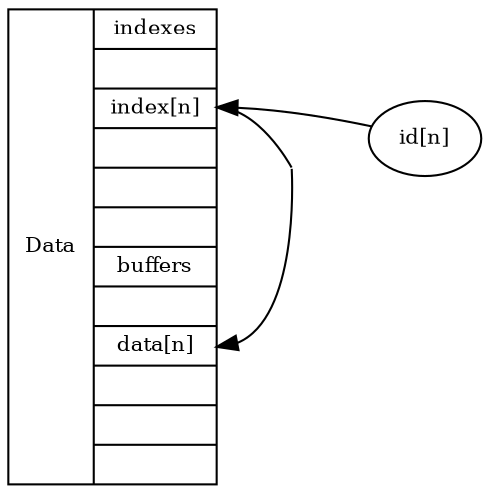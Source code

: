 digraph G {
  graph [rankdir = "LR"];
  
  node [fontsize = "10"
        shape = "ellipse"];
  
  edge [ spline=ortho ];
  
  "node1" [label = "{Data|{indexes||<i> index[n]||||buffers||<d> data[n]|||}}"
           shape = "record"];

  "node2" [label = "id[n]"];
  "node3" [label = "" shape="none" height=0 width=0];

  "node1":i -> "node3"[arrowhead="none", splines=line];
  "node3" -> "node1":d[splines=line];
  "node3" -> "node2":d[color=transparent];
  
  "node2" -> "node1":i;

}
  

